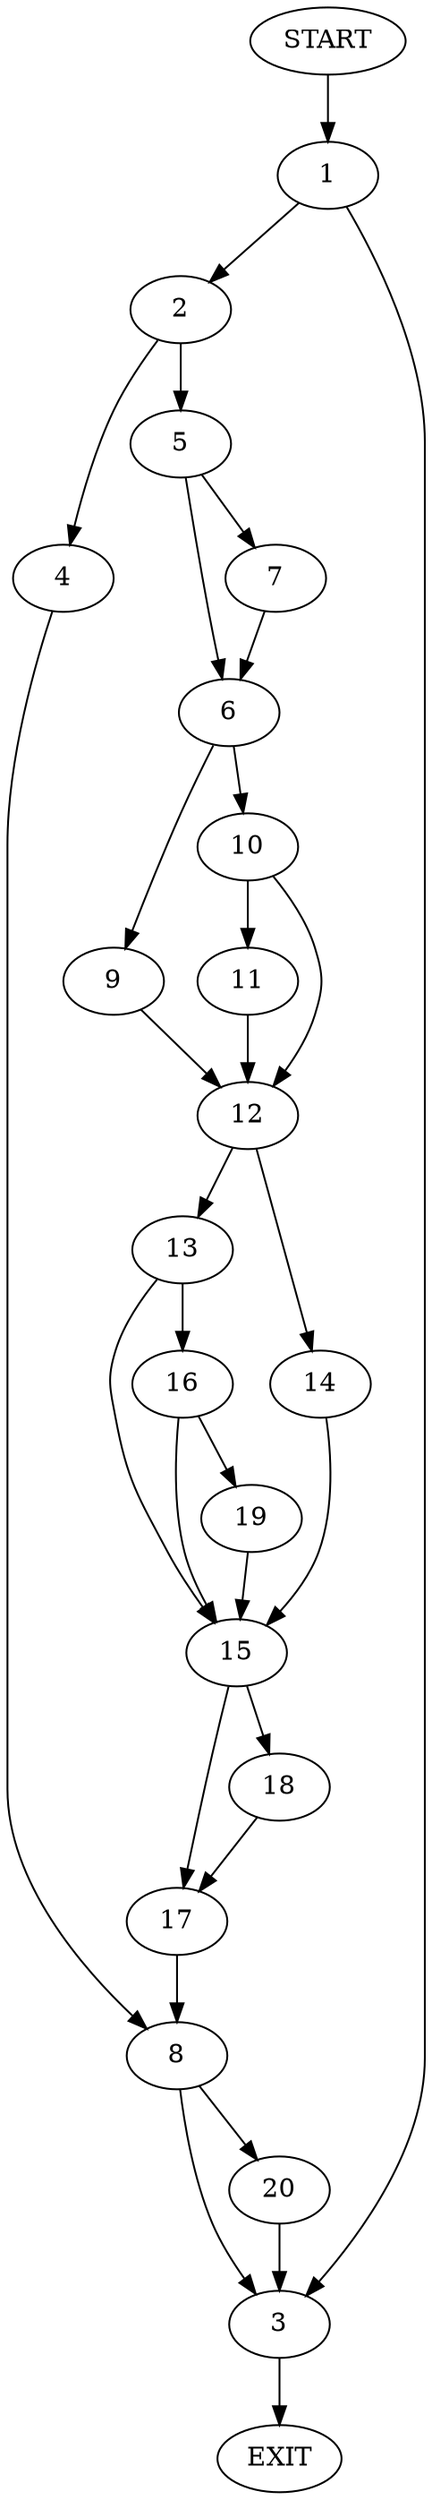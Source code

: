 digraph {
0 [label="START"]
21 [label="EXIT"]
0 -> 1
1 -> 2
1 -> 3
2 -> 4
2 -> 5
3 -> 21
5 -> 6
5 -> 7
4 -> 8
7 -> 6
6 -> 9
6 -> 10
10 -> 11
10 -> 12
9 -> 12
12 -> 13
12 -> 14
11 -> 12
14 -> 15
13 -> 15
13 -> 16
15 -> 17
15 -> 18
16 -> 15
16 -> 19
19 -> 15
18 -> 17
17 -> 8
8 -> 3
8 -> 20
20 -> 3
}
